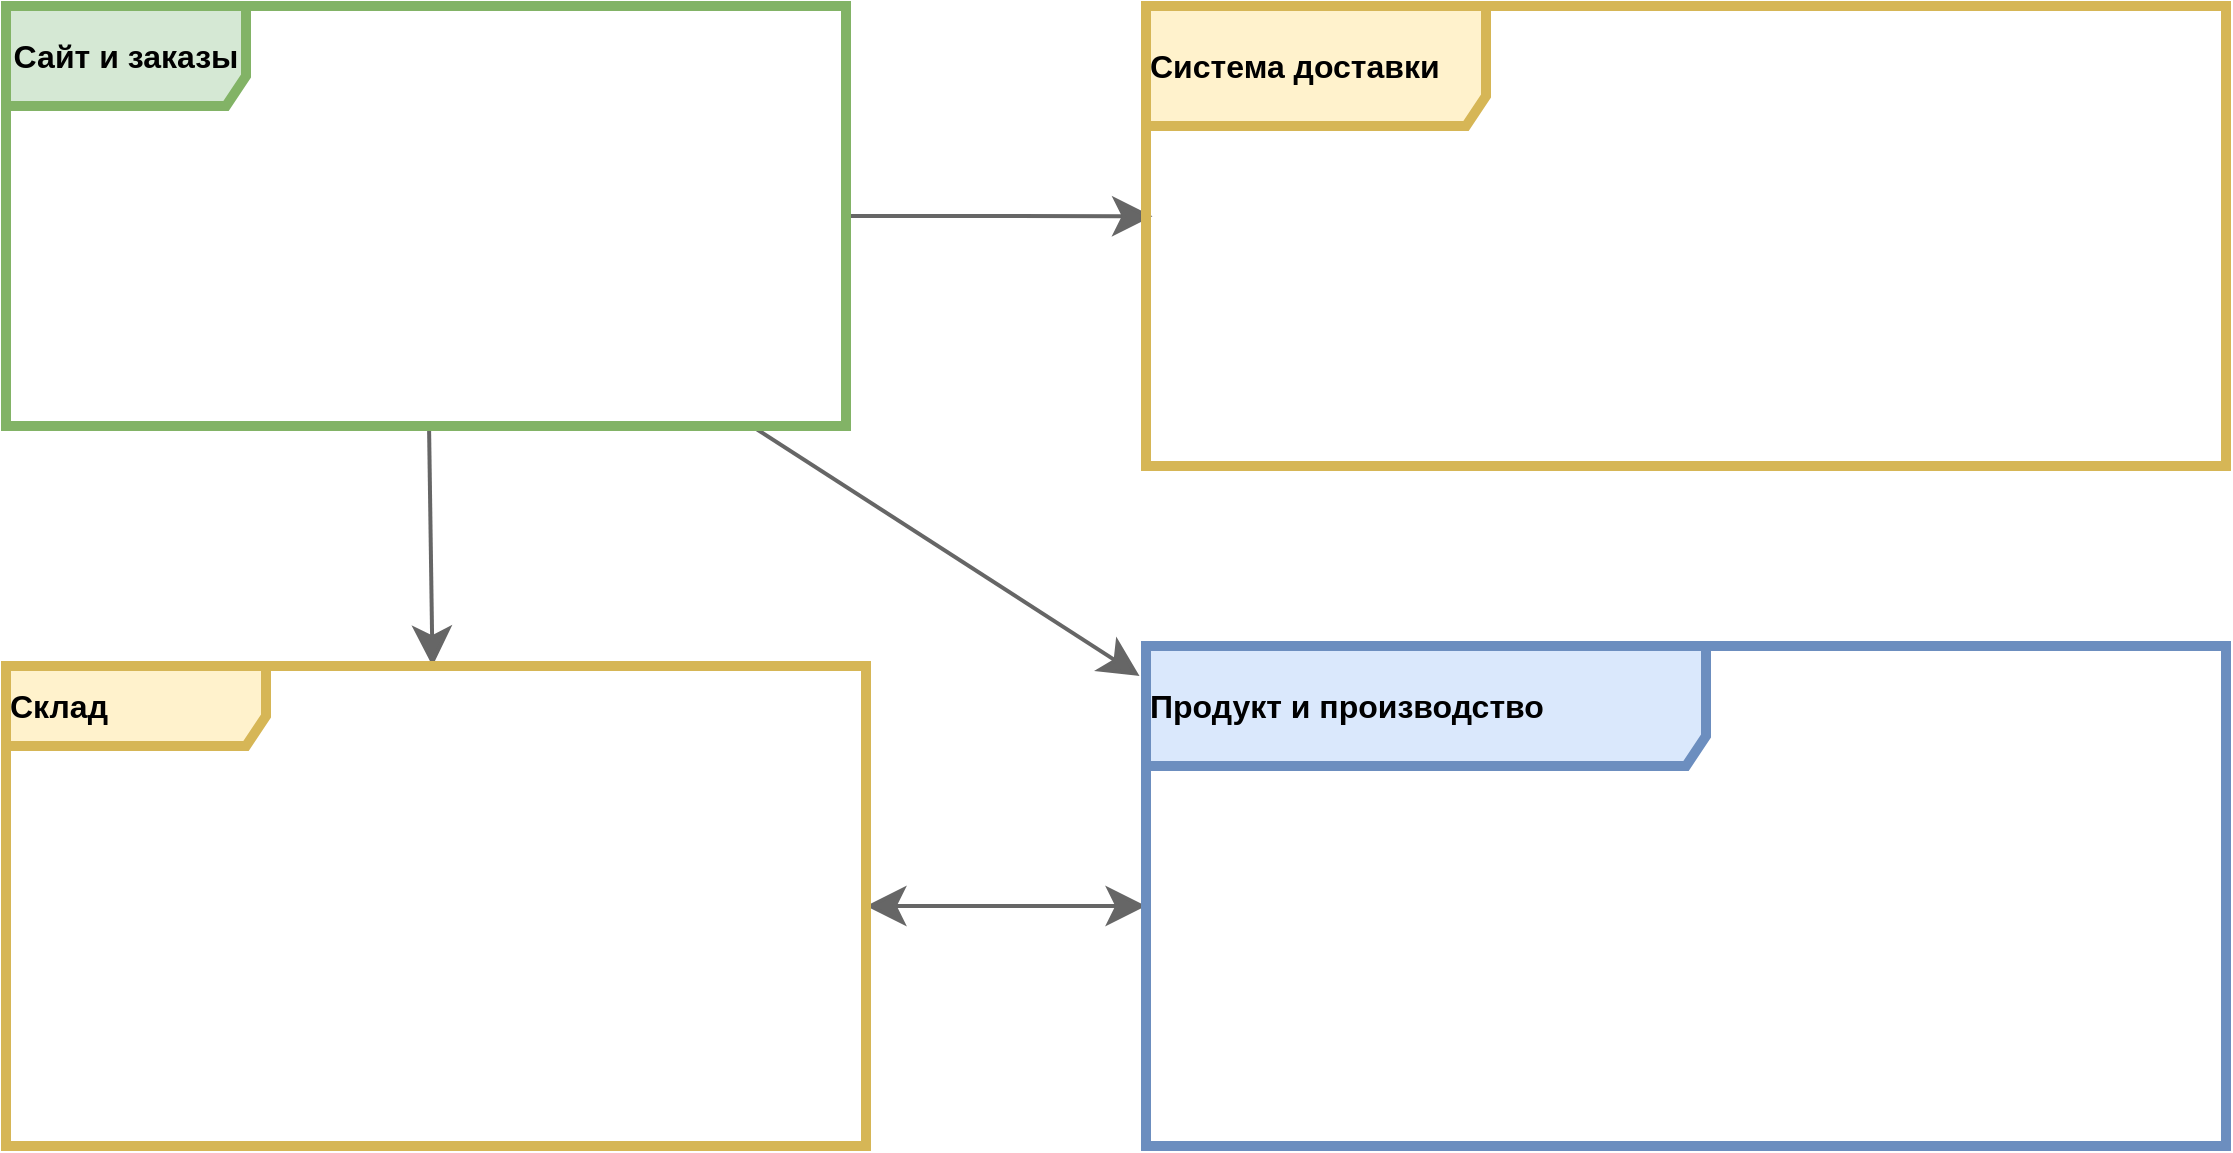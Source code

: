 <mxfile version="21.6.8" type="github">
  <diagram name="Страница — 1" id="n7xJredBNWYoXg0lsID4">
    <mxGraphModel dx="1687" dy="2098" grid="1" gridSize="10" guides="1" tooltips="1" connect="1" arrows="1" fold="1" page="1" pageScale="1" pageWidth="827" pageHeight="1169" math="0" shadow="0">
      <root>
        <mxCell id="0" />
        <mxCell id="1" parent="0" />
        <mxCell id="ERCvl_V5-qFT3uBv3gmN-6" style="edgeStyle=orthogonalEdgeStyle;rounded=0;orthogonalLoop=1;jettySize=auto;html=1;entryX=0.006;entryY=0.457;entryDx=0;entryDy=0;entryPerimeter=0;endSize=14;fillColor=#f5f5f5;strokeColor=#666666;strokeWidth=2;" edge="1" parent="1" source="ERCvl_V5-qFT3uBv3gmN-2" target="ERCvl_V5-qFT3uBv3gmN-3">
          <mxGeometry relative="1" as="geometry" />
        </mxCell>
        <mxCell id="ERCvl_V5-qFT3uBv3gmN-7" style="rounded=0;orthogonalLoop=1;jettySize=auto;html=1;entryX=-0.006;entryY=0.06;entryDx=0;entryDy=0;entryPerimeter=0;strokeColor=#666666;endSize=14;fillColor=#f5f5f5;strokeWidth=2;" edge="1" parent="1" source="ERCvl_V5-qFT3uBv3gmN-2" target="ERCvl_V5-qFT3uBv3gmN-5">
          <mxGeometry relative="1" as="geometry" />
        </mxCell>
        <mxCell id="ERCvl_V5-qFT3uBv3gmN-12" style="rounded=0;orthogonalLoop=1;jettySize=auto;html=1;endSize=14;strokeWidth=2;fillColor=#f5f5f5;strokeColor=#666666;" edge="1" parent="1" source="ERCvl_V5-qFT3uBv3gmN-2" target="ERCvl_V5-qFT3uBv3gmN-4">
          <mxGeometry relative="1" as="geometry">
            <mxPoint x="220" y="140" as="targetPoint" />
          </mxGeometry>
        </mxCell>
        <mxCell id="ERCvl_V5-qFT3uBv3gmN-2" value="&lt;font style=&quot;font-size: 16px;&quot;&gt;&lt;b&gt;Сайт и заказы&lt;/b&gt;&lt;/font&gt;" style="shape=umlFrame;whiteSpace=wrap;html=1;pointerEvents=0;fillColor=#d5e8d4;strokeColor=#82b366;width=120;height=50;strokeWidth=5;" vertex="1" parent="1">
          <mxGeometry x="10" y="-160" width="420" height="210" as="geometry" />
        </mxCell>
        <mxCell id="ERCvl_V5-qFT3uBv3gmN-3" value="&lt;font style=&quot;font-size: 16px;&quot;&gt;&lt;b&gt;Система доставки&lt;/b&gt;&lt;/font&gt;" style="shape=umlFrame;whiteSpace=wrap;html=1;pointerEvents=0;align=left;width=170;height=60;fillColor=#fff2cc;strokeColor=#d6b656;strokeWidth=5;" vertex="1" parent="1">
          <mxGeometry x="580" y="-160" width="540" height="230" as="geometry" />
        </mxCell>
        <mxCell id="ERCvl_V5-qFT3uBv3gmN-11" style="rounded=0;orthogonalLoop=1;jettySize=auto;html=1;entryX=0;entryY=0.52;entryDx=0;entryDy=0;entryPerimeter=0;startArrow=classic;startFill=1;targetPerimeterSpacing=0;strokeWidth=2;endSize=14;startSize=14;strokeColor=#666666;fillColor=#f5f5f5;" edge="1" parent="1" source="ERCvl_V5-qFT3uBv3gmN-4" target="ERCvl_V5-qFT3uBv3gmN-5">
          <mxGeometry relative="1" as="geometry" />
        </mxCell>
        <mxCell id="ERCvl_V5-qFT3uBv3gmN-4" value="&lt;font style=&quot;font-size: 16px;&quot;&gt;&lt;b&gt;Склад&lt;/b&gt;&lt;/font&gt;" style="shape=umlFrame;whiteSpace=wrap;html=1;pointerEvents=0;fillColor=#fff2cc;strokeColor=#d6b656;width=130;height=40;strokeWidth=5;align=left;" vertex="1" parent="1">
          <mxGeometry x="10" y="170" width="430" height="240" as="geometry" />
        </mxCell>
        <mxCell id="ERCvl_V5-qFT3uBv3gmN-5" value="&lt;font style=&quot;font-size: 16px;&quot;&gt;&lt;b&gt;Продукт и производство&lt;/b&gt;&lt;/font&gt;" style="shape=umlFrame;whiteSpace=wrap;html=1;pointerEvents=0;width=280;height=60;align=left;fillColor=#dae8fc;strokeColor=#6c8ebf;strokeWidth=5;" vertex="1" parent="1">
          <mxGeometry x="580" y="160" width="540" height="250" as="geometry" />
        </mxCell>
      </root>
    </mxGraphModel>
  </diagram>
</mxfile>
